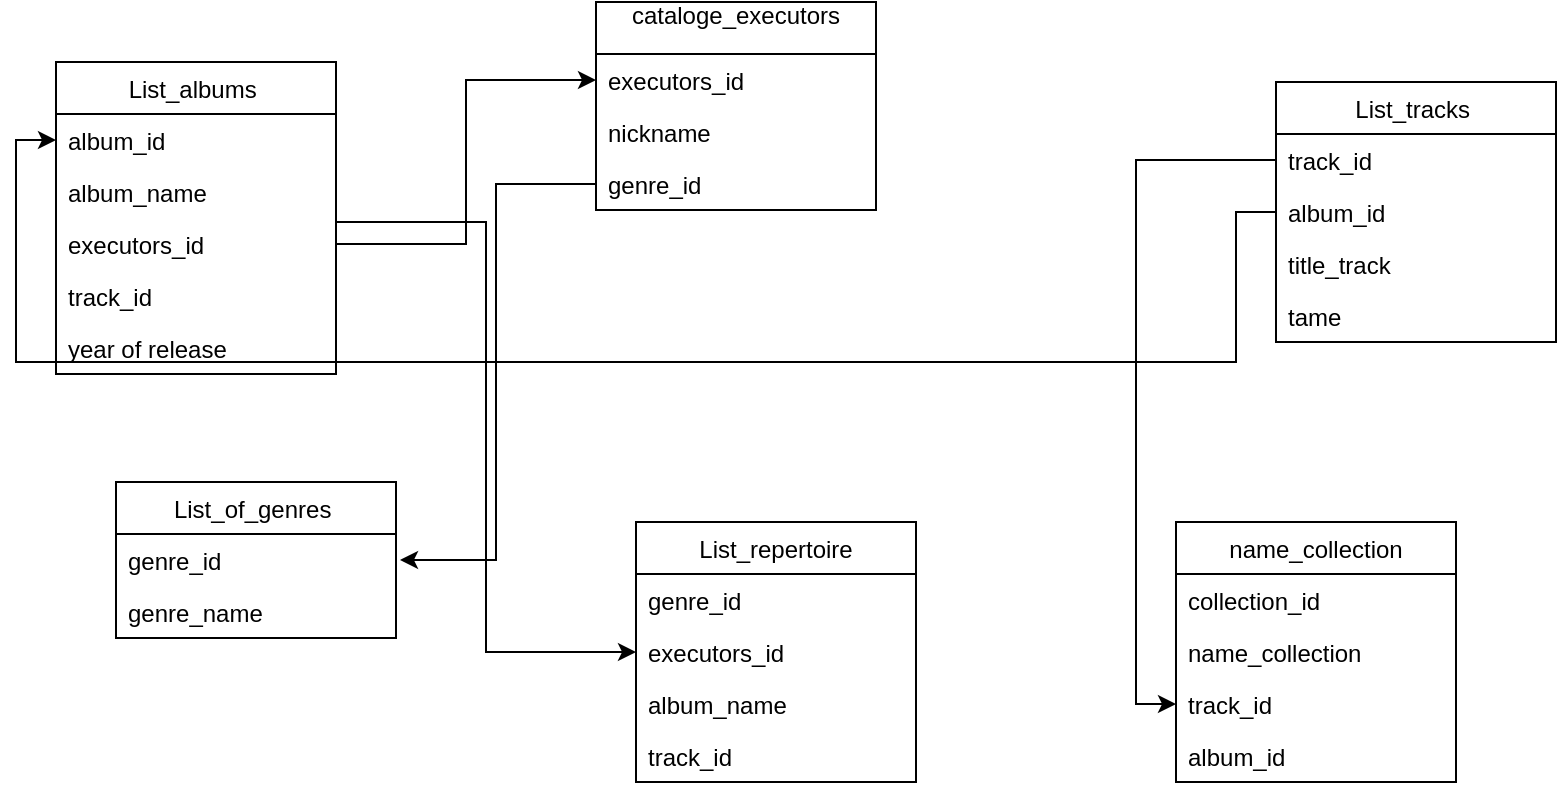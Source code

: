 <mxfile version="16.5.5" type="device"><diagram id="fk1Asy7QEGZyH-xUzqb1" name="Page-1"><mxGraphModel dx="1422" dy="765" grid="1" gridSize="10" guides="1" tooltips="1" connect="1" arrows="1" fold="1" page="1" pageScale="1" pageWidth="827" pageHeight="1169" math="0" shadow="0"><root><mxCell id="0"/><mxCell id="1" parent="0"/><mxCell id="iCe0Ogb3RnD2hOYMJIKW-1" value="cataloge_executors&#10; " style="swimlane;fontStyle=0;childLayout=stackLayout;horizontal=1;startSize=26;fillColor=none;horizontalStack=0;resizeParent=1;resizeParentMax=0;resizeLast=0;collapsible=1;marginBottom=0;" parent="1" vertex="1"><mxGeometry x="320" y="80" width="140" height="104" as="geometry"/></mxCell><mxCell id="iCe0Ogb3RnD2hOYMJIKW-2" value="executors_id " style="text;strokeColor=none;fillColor=none;align=left;verticalAlign=top;spacingLeft=4;spacingRight=4;overflow=hidden;rotatable=0;points=[[0,0.5],[1,0.5]];portConstraint=eastwest;" parent="iCe0Ogb3RnD2hOYMJIKW-1" vertex="1"><mxGeometry y="26" width="140" height="26" as="geometry"/></mxCell><mxCell id="iCe0Ogb3RnD2hOYMJIKW-3" value="nickname" style="text;strokeColor=none;fillColor=none;align=left;verticalAlign=top;spacingLeft=4;spacingRight=4;overflow=hidden;rotatable=0;points=[[0,0.5],[1,0.5]];portConstraint=eastwest;" parent="iCe0Ogb3RnD2hOYMJIKW-1" vertex="1"><mxGeometry y="52" width="140" height="26" as="geometry"/></mxCell><mxCell id="iCe0Ogb3RnD2hOYMJIKW-4" value="genre_id " style="text;strokeColor=none;fillColor=none;align=left;verticalAlign=top;spacingLeft=4;spacingRight=4;overflow=hidden;rotatable=0;points=[[0,0.5],[1,0.5]];portConstraint=eastwest;" parent="iCe0Ogb3RnD2hOYMJIKW-1" vertex="1"><mxGeometry y="78" width="140" height="26" as="geometry"/></mxCell><mxCell id="iCe0Ogb3RnD2hOYMJIKW-5" value="List_albums " style="swimlane;fontStyle=0;childLayout=stackLayout;horizontal=1;startSize=26;fillColor=none;horizontalStack=0;resizeParent=1;resizeParentMax=0;resizeLast=0;collapsible=1;marginBottom=0;" parent="1" vertex="1"><mxGeometry x="50" y="110" width="140" height="156" as="geometry"/></mxCell><mxCell id="iCe0Ogb3RnD2hOYMJIKW-7" value="album_id " style="text;strokeColor=none;fillColor=none;align=left;verticalAlign=top;spacingLeft=4;spacingRight=4;overflow=hidden;rotatable=0;points=[[0,0.5],[1,0.5]];portConstraint=eastwest;" parent="iCe0Ogb3RnD2hOYMJIKW-5" vertex="1"><mxGeometry y="26" width="140" height="26" as="geometry"/></mxCell><mxCell id="0jgipS6_4FCAH5v4XM_h-5" value="album_name " style="text;strokeColor=none;fillColor=none;align=left;verticalAlign=top;spacingLeft=4;spacingRight=4;overflow=hidden;rotatable=0;points=[[0,0.5],[1,0.5]];portConstraint=eastwest;" vertex="1" parent="iCe0Ogb3RnD2hOYMJIKW-5"><mxGeometry y="52" width="140" height="26" as="geometry"/></mxCell><mxCell id="iCe0Ogb3RnD2hOYMJIKW-6" value="executors_id " style="text;strokeColor=none;fillColor=none;align=left;verticalAlign=top;spacingLeft=4;spacingRight=4;overflow=hidden;rotatable=0;points=[[0,0.5],[1,0.5]];portConstraint=eastwest;" parent="iCe0Ogb3RnD2hOYMJIKW-5" vertex="1"><mxGeometry y="78" width="140" height="26" as="geometry"/></mxCell><mxCell id="iCe0Ogb3RnD2hOYMJIKW-8" value="track_id " style="text;strokeColor=none;fillColor=none;align=left;verticalAlign=top;spacingLeft=4;spacingRight=4;overflow=hidden;rotatable=0;points=[[0,0.5],[1,0.5]];portConstraint=eastwest;" parent="iCe0Ogb3RnD2hOYMJIKW-5" vertex="1"><mxGeometry y="104" width="140" height="26" as="geometry"/></mxCell><mxCell id="iCe0Ogb3RnD2hOYMJIKW-17" value="year of release " style="text;strokeColor=none;fillColor=none;align=left;verticalAlign=top;spacingLeft=4;spacingRight=4;overflow=hidden;rotatable=0;points=[[0,0.5],[1,0.5]];portConstraint=eastwest;" parent="iCe0Ogb3RnD2hOYMJIKW-5" vertex="1"><mxGeometry y="130" width="140" height="26" as="geometry"/></mxCell><mxCell id="iCe0Ogb3RnD2hOYMJIKW-9" value="List_tracks " style="swimlane;fontStyle=0;childLayout=stackLayout;horizontal=1;startSize=26;fillColor=none;horizontalStack=0;resizeParent=1;resizeParentMax=0;resizeLast=0;collapsible=1;marginBottom=0;" parent="1" vertex="1"><mxGeometry x="660" y="120" width="140" height="130" as="geometry"/></mxCell><mxCell id="iCe0Ogb3RnD2hOYMJIKW-11" value="track_id " style="text;strokeColor=none;fillColor=none;align=left;verticalAlign=top;spacingLeft=4;spacingRight=4;overflow=hidden;rotatable=0;points=[[0,0.5],[1,0.5]];portConstraint=eastwest;" parent="iCe0Ogb3RnD2hOYMJIKW-9" vertex="1"><mxGeometry y="26" width="140" height="26" as="geometry"/></mxCell><mxCell id="iCe0Ogb3RnD2hOYMJIKW-10" value="album_id " style="text;strokeColor=none;fillColor=none;align=left;verticalAlign=top;spacingLeft=4;spacingRight=4;overflow=hidden;rotatable=0;points=[[0,0.5],[1,0.5]];portConstraint=eastwest;" parent="iCe0Ogb3RnD2hOYMJIKW-9" vertex="1"><mxGeometry y="52" width="140" height="26" as="geometry"/></mxCell><mxCell id="iCe0Ogb3RnD2hOYMJIKW-12" value="title_track " style="text;strokeColor=none;fillColor=none;align=left;verticalAlign=top;spacingLeft=4;spacingRight=4;overflow=hidden;rotatable=0;points=[[0,0.5],[1,0.5]];portConstraint=eastwest;" parent="iCe0Ogb3RnD2hOYMJIKW-9" vertex="1"><mxGeometry y="78" width="140" height="26" as="geometry"/></mxCell><mxCell id="iCe0Ogb3RnD2hOYMJIKW-48" value="tame" style="text;strokeColor=none;fillColor=none;align=left;verticalAlign=top;spacingLeft=4;spacingRight=4;overflow=hidden;rotatable=0;points=[[0,0.5],[1,0.5]];portConstraint=eastwest;" parent="iCe0Ogb3RnD2hOYMJIKW-9" vertex="1"><mxGeometry y="104" width="140" height="26" as="geometry"/></mxCell><mxCell id="iCe0Ogb3RnD2hOYMJIKW-13" value="List_of_genres " style="swimlane;fontStyle=0;childLayout=stackLayout;horizontal=1;startSize=26;fillColor=none;horizontalStack=0;resizeParent=1;resizeParentMax=0;resizeLast=0;collapsible=1;marginBottom=0;" parent="1" vertex="1"><mxGeometry x="80" y="320" width="140" height="78" as="geometry"/></mxCell><mxCell id="iCe0Ogb3RnD2hOYMJIKW-14" value="genre_id " style="text;strokeColor=none;fillColor=none;align=left;verticalAlign=top;spacingLeft=4;spacingRight=4;overflow=hidden;rotatable=0;points=[[0,0.5],[1,0.5]];portConstraint=eastwest;" parent="iCe0Ogb3RnD2hOYMJIKW-13" vertex="1"><mxGeometry y="26" width="140" height="26" as="geometry"/></mxCell><mxCell id="iCe0Ogb3RnD2hOYMJIKW-15" value="genre_name " style="text;strokeColor=none;fillColor=none;align=left;verticalAlign=top;spacingLeft=4;spacingRight=4;overflow=hidden;rotatable=0;points=[[0,0.5],[1,0.5]];portConstraint=eastwest;" parent="iCe0Ogb3RnD2hOYMJIKW-13" vertex="1"><mxGeometry y="52" width="140" height="26" as="geometry"/></mxCell><mxCell id="iCe0Ogb3RnD2hOYMJIKW-27" value="List_repertoire" style="swimlane;fontStyle=0;childLayout=stackLayout;horizontal=1;startSize=26;fillColor=none;horizontalStack=0;resizeParent=1;resizeParentMax=0;resizeLast=0;collapsible=1;marginBottom=0;" parent="1" vertex="1"><mxGeometry x="340" y="340" width="140" height="130" as="geometry"/></mxCell><mxCell id="iCe0Ogb3RnD2hOYMJIKW-28" value="genre_id" style="text;strokeColor=none;fillColor=none;align=left;verticalAlign=top;spacingLeft=4;spacingRight=4;overflow=hidden;rotatable=0;points=[[0,0.5],[1,0.5]];portConstraint=eastwest;" parent="iCe0Ogb3RnD2hOYMJIKW-27" vertex="1"><mxGeometry y="26" width="140" height="26" as="geometry"/></mxCell><mxCell id="iCe0Ogb3RnD2hOYMJIKW-29" value="executors_id " style="text;strokeColor=none;fillColor=none;align=left;verticalAlign=top;spacingLeft=4;spacingRight=4;overflow=hidden;rotatable=0;points=[[0,0.5],[1,0.5]];portConstraint=eastwest;" parent="iCe0Ogb3RnD2hOYMJIKW-27" vertex="1"><mxGeometry y="52" width="140" height="26" as="geometry"/></mxCell><mxCell id="iCe0Ogb3RnD2hOYMJIKW-33" value="album_name" style="text;strokeColor=none;fillColor=none;align=left;verticalAlign=top;spacingLeft=4;spacingRight=4;overflow=hidden;rotatable=0;points=[[0,0.5],[1,0.5]];portConstraint=eastwest;" parent="iCe0Ogb3RnD2hOYMJIKW-27" vertex="1"><mxGeometry y="78" width="140" height="26" as="geometry"/></mxCell><mxCell id="iCe0Ogb3RnD2hOYMJIKW-30" value="track_id " style="text;strokeColor=none;fillColor=none;align=left;verticalAlign=top;spacingLeft=4;spacingRight=4;overflow=hidden;rotatable=0;points=[[0,0.5],[1,0.5]];portConstraint=eastwest;" parent="iCe0Ogb3RnD2hOYMJIKW-27" vertex="1"><mxGeometry y="104" width="140" height="26" as="geometry"/></mxCell><mxCell id="iCe0Ogb3RnD2hOYMJIKW-36" style="edgeStyle=orthogonalEdgeStyle;rounded=0;orthogonalLoop=1;jettySize=auto;html=1;exitX=1;exitY=0.5;exitDx=0;exitDy=0;entryX=0;entryY=0.5;entryDx=0;entryDy=0;" parent="1" source="iCe0Ogb3RnD2hOYMJIKW-6" target="iCe0Ogb3RnD2hOYMJIKW-29" edge="1"><mxGeometry relative="1" as="geometry"><Array as="points"><mxPoint x="190" y="190"/><mxPoint x="265" y="190"/><mxPoint x="265" y="405"/></Array></mxGeometry></mxCell><mxCell id="iCe0Ogb3RnD2hOYMJIKW-41" value="name_collection" style="swimlane;fontStyle=0;childLayout=stackLayout;horizontal=1;startSize=26;fillColor=none;horizontalStack=0;resizeParent=1;resizeParentMax=0;resizeLast=0;collapsible=1;marginBottom=0;" parent="1" vertex="1"><mxGeometry x="610" y="340" width="140" height="130" as="geometry"/></mxCell><mxCell id="iCe0Ogb3RnD2hOYMJIKW-42" value="collection_id" style="text;strokeColor=none;fillColor=none;align=left;verticalAlign=top;spacingLeft=4;spacingRight=4;overflow=hidden;rotatable=0;points=[[0,0.5],[1,0.5]];portConstraint=eastwest;" parent="iCe0Ogb3RnD2hOYMJIKW-41" vertex="1"><mxGeometry y="26" width="140" height="26" as="geometry"/></mxCell><mxCell id="0jgipS6_4FCAH5v4XM_h-4" value="name_collection" style="text;strokeColor=none;fillColor=none;align=left;verticalAlign=top;spacingLeft=4;spacingRight=4;overflow=hidden;rotatable=0;points=[[0,0.5],[1,0.5]];portConstraint=eastwest;" vertex="1" parent="iCe0Ogb3RnD2hOYMJIKW-41"><mxGeometry y="52" width="140" height="26" as="geometry"/></mxCell><mxCell id="iCe0Ogb3RnD2hOYMJIKW-43" value="track_id " style="text;strokeColor=none;fillColor=none;align=left;verticalAlign=top;spacingLeft=4;spacingRight=4;overflow=hidden;rotatable=0;points=[[0,0.5],[1,0.5]];portConstraint=eastwest;" parent="iCe0Ogb3RnD2hOYMJIKW-41" vertex="1"><mxGeometry y="78" width="140" height="26" as="geometry"/></mxCell><mxCell id="iCe0Ogb3RnD2hOYMJIKW-44" value="album_id " style="text;strokeColor=none;fillColor=none;align=left;verticalAlign=top;spacingLeft=4;spacingRight=4;overflow=hidden;rotatable=0;points=[[0,0.5],[1,0.5]];portConstraint=eastwest;" parent="iCe0Ogb3RnD2hOYMJIKW-41" vertex="1"><mxGeometry y="104" width="140" height="26" as="geometry"/></mxCell><mxCell id="iCe0Ogb3RnD2hOYMJIKW-46" style="edgeStyle=orthogonalEdgeStyle;rounded=0;orthogonalLoop=1;jettySize=auto;html=1;exitX=0;exitY=0.5;exitDx=0;exitDy=0;entryX=0;entryY=0.5;entryDx=0;entryDy=0;" parent="1" source="iCe0Ogb3RnD2hOYMJIKW-11" target="iCe0Ogb3RnD2hOYMJIKW-43" edge="1"><mxGeometry relative="1" as="geometry"/></mxCell><mxCell id="0jgipS6_4FCAH5v4XM_h-1" style="edgeStyle=orthogonalEdgeStyle;rounded=0;orthogonalLoop=1;jettySize=auto;html=1;exitX=0;exitY=0.5;exitDx=0;exitDy=0;" edge="1" parent="1" source="iCe0Ogb3RnD2hOYMJIKW-4"><mxGeometry relative="1" as="geometry"><mxPoint x="222" y="359" as="targetPoint"/><Array as="points"><mxPoint x="270" y="171"/><mxPoint x="270" y="359"/><mxPoint x="222" y="359"/></Array></mxGeometry></mxCell><mxCell id="0jgipS6_4FCAH5v4XM_h-2" style="edgeStyle=orthogonalEdgeStyle;rounded=0;orthogonalLoop=1;jettySize=auto;html=1;exitX=1;exitY=0.5;exitDx=0;exitDy=0;entryX=0;entryY=0.5;entryDx=0;entryDy=0;" edge="1" parent="1" source="iCe0Ogb3RnD2hOYMJIKW-6" target="iCe0Ogb3RnD2hOYMJIKW-2"><mxGeometry relative="1" as="geometry"/></mxCell><mxCell id="0jgipS6_4FCAH5v4XM_h-3" style="edgeStyle=orthogonalEdgeStyle;rounded=0;orthogonalLoop=1;jettySize=auto;html=1;exitX=0;exitY=0.5;exitDx=0;exitDy=0;entryX=0;entryY=0.5;entryDx=0;entryDy=0;" edge="1" parent="1" source="iCe0Ogb3RnD2hOYMJIKW-10" target="iCe0Ogb3RnD2hOYMJIKW-7"><mxGeometry relative="1" as="geometry"><Array as="points"><mxPoint x="640" y="185"/><mxPoint x="640" y="260"/><mxPoint x="30" y="260"/><mxPoint x="30" y="149"/></Array></mxGeometry></mxCell></root></mxGraphModel></diagram></mxfile>